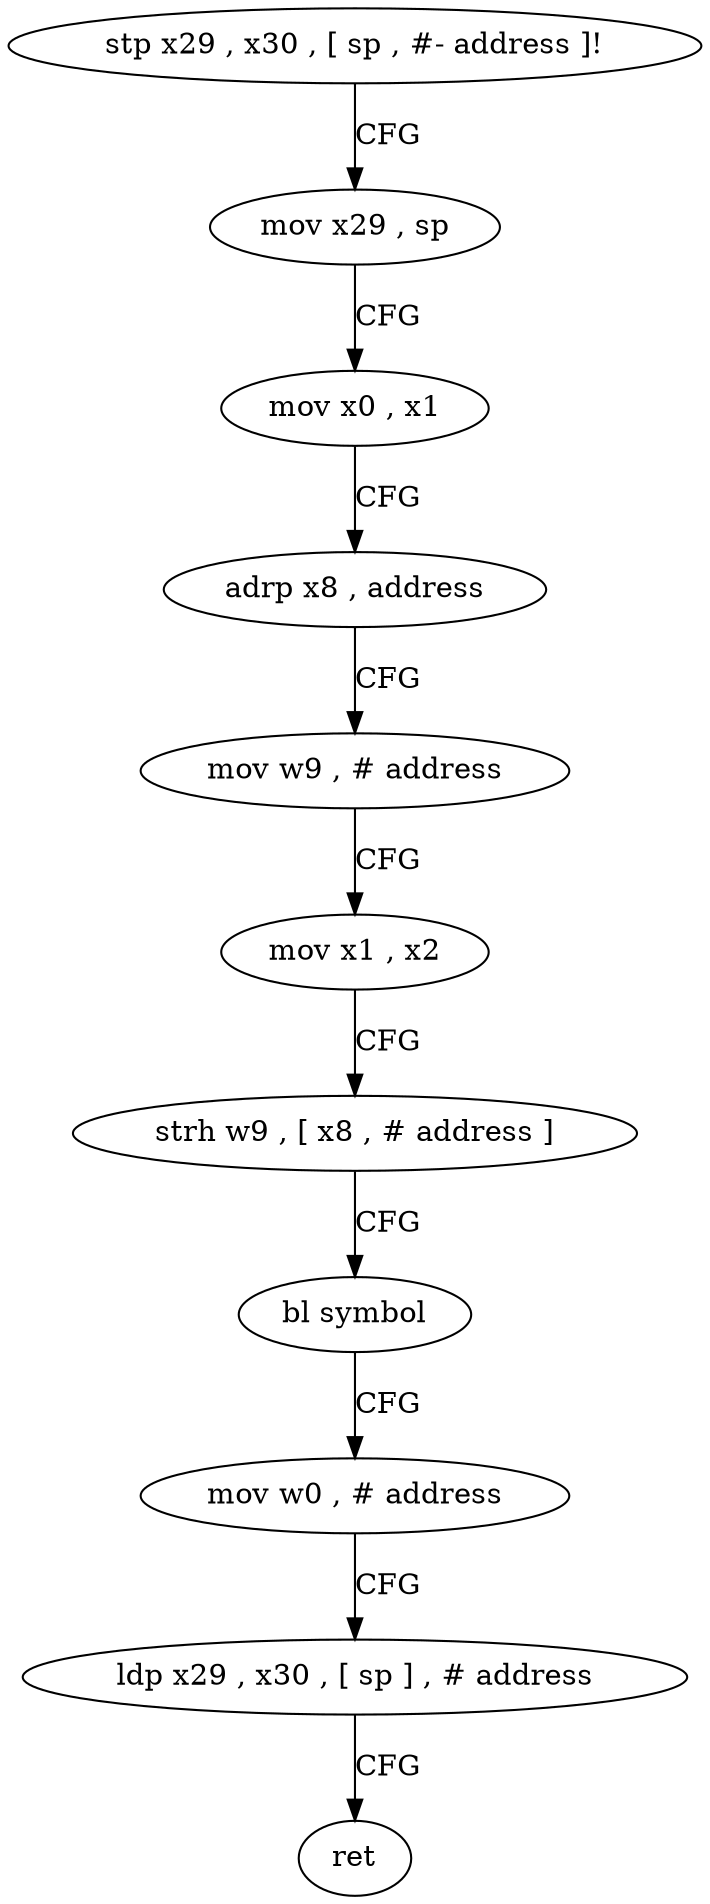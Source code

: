 digraph "func" {
"4245332" [label = "stp x29 , x30 , [ sp , #- address ]!" ]
"4245336" [label = "mov x29 , sp" ]
"4245340" [label = "mov x0 , x1" ]
"4245344" [label = "adrp x8 , address" ]
"4245348" [label = "mov w9 , # address" ]
"4245352" [label = "mov x1 , x2" ]
"4245356" [label = "strh w9 , [ x8 , # address ]" ]
"4245360" [label = "bl symbol" ]
"4245364" [label = "mov w0 , # address" ]
"4245368" [label = "ldp x29 , x30 , [ sp ] , # address" ]
"4245372" [label = "ret" ]
"4245332" -> "4245336" [ label = "CFG" ]
"4245336" -> "4245340" [ label = "CFG" ]
"4245340" -> "4245344" [ label = "CFG" ]
"4245344" -> "4245348" [ label = "CFG" ]
"4245348" -> "4245352" [ label = "CFG" ]
"4245352" -> "4245356" [ label = "CFG" ]
"4245356" -> "4245360" [ label = "CFG" ]
"4245360" -> "4245364" [ label = "CFG" ]
"4245364" -> "4245368" [ label = "CFG" ]
"4245368" -> "4245372" [ label = "CFG" ]
}
